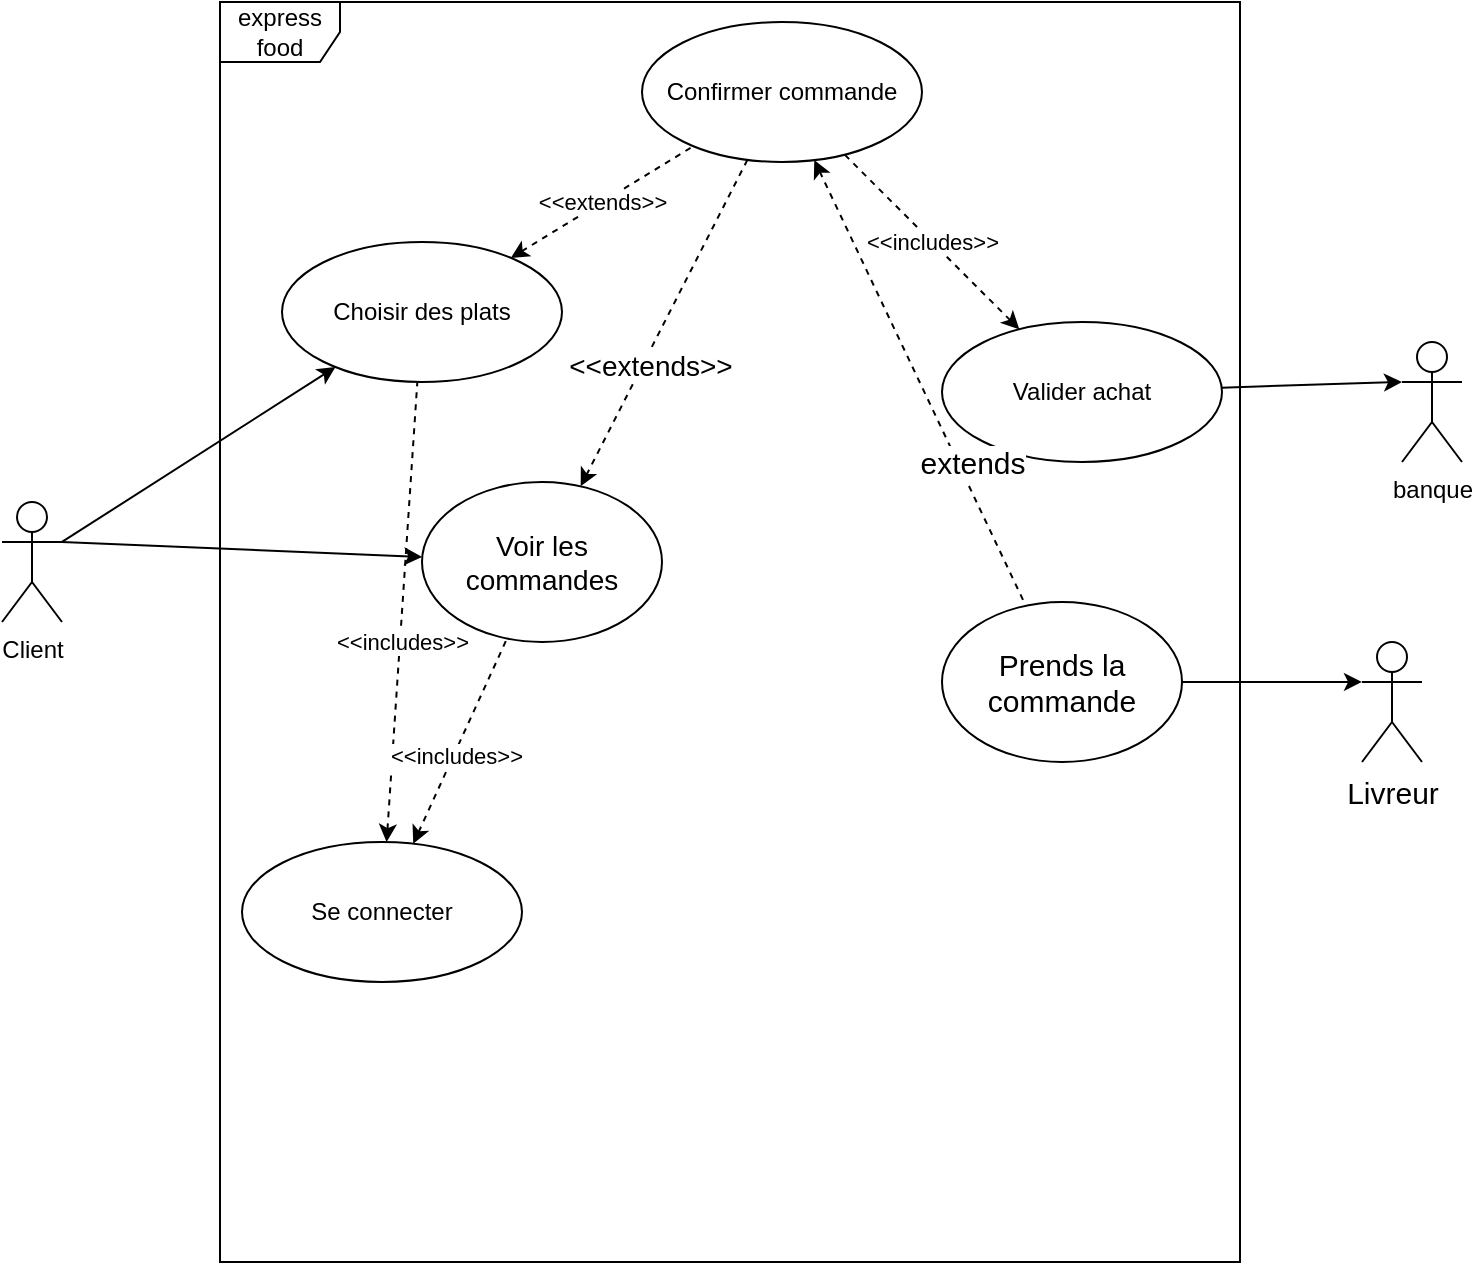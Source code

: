 <mxfile version="20.7.4" type="github" pages="4">
  <diagram id="i2iANbK01hYDNkAA648U" name="Main Use case">
    <mxGraphModel dx="2074" dy="1130" grid="1" gridSize="10" guides="1" tooltips="1" connect="1" arrows="1" fold="1" page="1" pageScale="1" pageWidth="827" pageHeight="1169" math="0" shadow="0">
      <root>
        <mxCell id="0" />
        <mxCell id="1" parent="0" />
        <mxCell id="WPbAcu-Nf7KmGmuH2XIX-1" value="express food" style="shape=umlFrame;whiteSpace=wrap;html=1;" parent="1" vertex="1">
          <mxGeometry x="159" y="120" width="510" height="630" as="geometry" />
        </mxCell>
        <mxCell id="WPbAcu-Nf7KmGmuH2XIX-2" value="Client" style="shape=umlActor;verticalLabelPosition=bottom;verticalAlign=top;html=1;" parent="1" vertex="1">
          <mxGeometry x="50" y="370" width="30" height="60" as="geometry" />
        </mxCell>
        <mxCell id="WPbAcu-Nf7KmGmuH2XIX-6" value="Choisir des plats" style="ellipse;whiteSpace=wrap;html=1;" parent="1" vertex="1">
          <mxGeometry x="190" y="240" width="140" height="70" as="geometry" />
        </mxCell>
        <mxCell id="WPbAcu-Nf7KmGmuH2XIX-8" value="Valider achat" style="ellipse;whiteSpace=wrap;html=1;" parent="1" vertex="1">
          <mxGeometry x="520" y="280" width="140" height="70" as="geometry" />
        </mxCell>
        <mxCell id="WPbAcu-Nf7KmGmuH2XIX-11" value="Confirmer commande" style="ellipse;whiteSpace=wrap;html=1;" parent="1" vertex="1">
          <mxGeometry x="370" y="130" width="140" height="70" as="geometry" />
        </mxCell>
        <mxCell id="WPbAcu-Nf7KmGmuH2XIX-14" value="Se connecter" style="ellipse;whiteSpace=wrap;html=1;" parent="1" vertex="1">
          <mxGeometry x="170" y="540" width="140" height="70" as="geometry" />
        </mxCell>
        <mxCell id="WPbAcu-Nf7KmGmuH2XIX-15" value="banque" style="shape=umlActor;verticalLabelPosition=bottom;verticalAlign=top;html=1;" parent="1" vertex="1">
          <mxGeometry x="750" y="290" width="30" height="60" as="geometry" />
        </mxCell>
        <mxCell id="WPbAcu-Nf7KmGmuH2XIX-18" value="" style="endArrow=classic;html=1;rounded=0;exitX=1;exitY=0.333;exitDx=0;exitDy=0;exitPerimeter=0;endFill=1;" parent="1" source="WPbAcu-Nf7KmGmuH2XIX-2" target="WPbAcu-Nf7KmGmuH2XIX-6" edge="1">
          <mxGeometry width="50" height="50" relative="1" as="geometry">
            <mxPoint x="150" y="320" as="sourcePoint" />
            <mxPoint x="242.652" y="501.092" as="targetPoint" />
          </mxGeometry>
        </mxCell>
        <mxCell id="WPbAcu-Nf7KmGmuH2XIX-19" value="" style="endArrow=none;html=1;rounded=0;exitX=0;exitY=0.333;exitDx=0;exitDy=0;exitPerimeter=0;endFill=0;startArrow=classic;startFill=1;" parent="1" source="WPbAcu-Nf7KmGmuH2XIX-15" target="WPbAcu-Nf7KmGmuH2XIX-8" edge="1">
          <mxGeometry width="50" height="50" relative="1" as="geometry">
            <mxPoint x="160" y="330" as="sourcePoint" />
            <mxPoint x="252.652" y="511.092" as="targetPoint" />
          </mxGeometry>
        </mxCell>
        <mxCell id="WPbAcu-Nf7KmGmuH2XIX-20" value="&amp;lt;&amp;lt;includes&amp;gt;&amp;gt;" style="endArrow=none;html=1;rounded=0;dashed=1;endFill=0;startArrow=classic;startFill=1;" parent="1" source="WPbAcu-Nf7KmGmuH2XIX-14" target="WPbAcu-Nf7KmGmuH2XIX-6" edge="1">
          <mxGeometry x="-0.13" y="-1" width="50" height="50" relative="1" as="geometry">
            <mxPoint x="50" y="600" as="sourcePoint" />
            <mxPoint x="100" y="550" as="targetPoint" />
            <mxPoint as="offset" />
          </mxGeometry>
        </mxCell>
        <mxCell id="WPbAcu-Nf7KmGmuH2XIX-21" value="&amp;lt;&amp;lt;includes&amp;gt;&amp;gt;" style="endArrow=none;html=1;rounded=0;dashed=1;endFill=0;startArrow=classic;startFill=1;" parent="1" source="WPbAcu-Nf7KmGmuH2XIX-8" target="WPbAcu-Nf7KmGmuH2XIX-11" edge="1">
          <mxGeometry width="50" height="50" relative="1" as="geometry">
            <mxPoint x="260" y="640" as="sourcePoint" />
            <mxPoint x="260" y="570" as="targetPoint" />
          </mxGeometry>
        </mxCell>
        <mxCell id="WPbAcu-Nf7KmGmuH2XIX-23" value="&amp;lt;&amp;lt;extends&amp;gt;&amp;gt;" style="endArrow=none;html=1;rounded=0;dashed=1;endFill=0;startArrow=classic;startFill=1;" parent="1" source="WPbAcu-Nf7KmGmuH2XIX-6" target="WPbAcu-Nf7KmGmuH2XIX-11" edge="1">
          <mxGeometry width="50" height="50" relative="1" as="geometry">
            <mxPoint x="330" y="675" as="sourcePoint" />
            <mxPoint x="490" y="675" as="targetPoint" />
          </mxGeometry>
        </mxCell>
        <mxCell id="B1BhM5AODhmCGD2LpbQk-2" value="Livreur" style="shape=umlActor;verticalLabelPosition=bottom;verticalAlign=top;html=1;outlineConnect=0;fontSize=15;" parent="1" vertex="1">
          <mxGeometry x="730" y="440" width="30" height="60" as="geometry" />
        </mxCell>
        <mxCell id="B1BhM5AODhmCGD2LpbQk-3" value="Prends la commande" style="ellipse;whiteSpace=wrap;html=1;fontSize=15;" parent="1" vertex="1">
          <mxGeometry x="520" y="420" width="120" height="80" as="geometry" />
        </mxCell>
        <mxCell id="B1BhM5AODhmCGD2LpbQk-4" value="" style="endArrow=none;html=1;rounded=0;dashed=1;fontSize=15;endFill=0;startArrow=classic;startFill=1;" parent="1" source="WPbAcu-Nf7KmGmuH2XIX-11" target="B1BhM5AODhmCGD2LpbQk-3" edge="1">
          <mxGeometry width="50" height="50" relative="1" as="geometry">
            <mxPoint x="520" y="350" as="sourcePoint" />
            <mxPoint x="570" y="300" as="targetPoint" />
          </mxGeometry>
        </mxCell>
        <mxCell id="B1BhM5AODhmCGD2LpbQk-5" value="extends" style="edgeLabel;html=1;align=center;verticalAlign=middle;resizable=0;points=[];fontSize=15;" parent="B1BhM5AODhmCGD2LpbQk-4" vertex="1" connectable="0">
          <mxGeometry x="0.518" y="3" relative="1" as="geometry">
            <mxPoint x="-4" y="-17" as="offset" />
          </mxGeometry>
        </mxCell>
        <mxCell id="B1BhM5AODhmCGD2LpbQk-6" value="" style="endArrow=classic;html=1;rounded=0;fontSize=15;entryX=0;entryY=0.333;entryDx=0;entryDy=0;entryPerimeter=0;endFill=1;" parent="1" source="B1BhM5AODhmCGD2LpbQk-3" target="B1BhM5AODhmCGD2LpbQk-2" edge="1">
          <mxGeometry width="50" height="50" relative="1" as="geometry">
            <mxPoint x="480" y="550" as="sourcePoint" />
            <mxPoint x="530" y="500" as="targetPoint" />
          </mxGeometry>
        </mxCell>
        <mxCell id="dlfMZQF5xn7IMmqw2VlK-4" value="Voir les commandes" style="ellipse;whiteSpace=wrap;html=1;fontSize=14;" parent="1" vertex="1">
          <mxGeometry x="260" y="360" width="120" height="80" as="geometry" />
        </mxCell>
        <mxCell id="dlfMZQF5xn7IMmqw2VlK-5" value="" style="endArrow=classic;html=1;rounded=0;fontSize=14;exitX=1;exitY=0.333;exitDx=0;exitDy=0;exitPerimeter=0;" parent="1" source="WPbAcu-Nf7KmGmuH2XIX-2" target="dlfMZQF5xn7IMmqw2VlK-4" edge="1">
          <mxGeometry width="50" height="50" relative="1" as="geometry">
            <mxPoint x="30" y="590" as="sourcePoint" />
            <mxPoint x="80" y="540" as="targetPoint" />
          </mxGeometry>
        </mxCell>
        <mxCell id="dlfMZQF5xn7IMmqw2VlK-6" value="" style="endArrow=classic;html=1;rounded=0;fontSize=14;dashed=1;" parent="1" source="WPbAcu-Nf7KmGmuH2XIX-11" target="dlfMZQF5xn7IMmqw2VlK-4" edge="1">
          <mxGeometry width="50" height="50" relative="1" as="geometry">
            <mxPoint x="390" y="330" as="sourcePoint" />
            <mxPoint x="440" y="280" as="targetPoint" />
          </mxGeometry>
        </mxCell>
        <mxCell id="dlfMZQF5xn7IMmqw2VlK-7" value="&amp;lt;&amp;lt;extends&amp;gt;&amp;gt;" style="edgeLabel;html=1;align=center;verticalAlign=middle;resizable=0;points=[];fontSize=14;" parent="dlfMZQF5xn7IMmqw2VlK-6" vertex="1" connectable="0">
          <mxGeometry x="0.244" y="3" relative="1" as="geometry">
            <mxPoint as="offset" />
          </mxGeometry>
        </mxCell>
        <mxCell id="Zj38T6z4LHw6pQWL28sA-1" value="&amp;lt;&amp;lt;includes&amp;gt;&amp;gt;" style="endArrow=none;html=1;rounded=0;dashed=1;endFill=0;startArrow=classic;startFill=1;" parent="1" source="WPbAcu-Nf7KmGmuH2XIX-14" target="dlfMZQF5xn7IMmqw2VlK-4" edge="1">
          <mxGeometry x="-0.13" y="-1" width="50" height="50" relative="1" as="geometry">
            <mxPoint x="252.244" y="550.018" as="sourcePoint" />
            <mxPoint x="267.668" y="319.981" as="targetPoint" />
            <mxPoint as="offset" />
          </mxGeometry>
        </mxCell>
      </root>
    </mxGraphModel>
  </diagram>
  <diagram id="Vbr8HSNDoBKroeNeDESG" name="Creer une commande">
    <mxGraphModel dx="2074" dy="1130" grid="1" gridSize="10" guides="1" tooltips="1" connect="1" arrows="1" fold="1" page="1" pageScale="1" pageWidth="827" pageHeight="1169" math="0" shadow="0">
      <root>
        <mxCell id="0" />
        <mxCell id="1" parent="0" />
        <mxCell id="pweK3UDJ_hugtWgN-rMh-1" value="Client" style="shape=umlActor;verticalLabelPosition=bottom;verticalAlign=top;html=1;outlineConnect=0;" parent="1" vertex="1">
          <mxGeometry x="70" y="320" width="30" height="60" as="geometry" />
        </mxCell>
        <mxCell id="pweK3UDJ_hugtWgN-rMh-2" value="expressFood" style="swimlane;whiteSpace=wrap;html=1;" parent="1" vertex="1">
          <mxGeometry x="160" y="40" width="490" height="580" as="geometry">
            <mxRectangle x="160" y="40" width="120" height="30" as="alternateBounds" />
          </mxGeometry>
        </mxCell>
        <mxCell id="pweK3UDJ_hugtWgN-rMh-3" value="se connecter" style="ellipse;whiteSpace=wrap;html=1;" parent="pweK3UDJ_hugtWgN-rMh-2" vertex="1">
          <mxGeometry x="50" y="80" width="140" height="70" as="geometry" />
        </mxCell>
        <mxCell id="pweK3UDJ_hugtWgN-rMh-4" value="&amp;lt;&amp;lt;extends&amp;gt;&amp;gt;" style="edgeStyle=orthogonalEdgeStyle;rounded=0;orthogonalLoop=1;jettySize=auto;html=1;dashed=1;" parent="pweK3UDJ_hugtWgN-rMh-2" source="pweK3UDJ_hugtWgN-rMh-7" target="pweK3UDJ_hugtWgN-rMh-6" edge="1">
          <mxGeometry relative="1" as="geometry">
            <mxPoint x="160" y="390" as="targetPoint" />
          </mxGeometry>
        </mxCell>
        <mxCell id="pweK3UDJ_hugtWgN-rMh-5" value="&amp;lt;&amp;lt;extends&amp;gt;&amp;gt;" style="edgeStyle=none;rounded=0;orthogonalLoop=1;jettySize=auto;html=1;dashed=1;exitX=0.371;exitY=0;exitDx=0;exitDy=0;exitPerimeter=0;" parent="pweK3UDJ_hugtWgN-rMh-2" source="pweK3UDJ_hugtWgN-rMh-9" target="pweK3UDJ_hugtWgN-rMh-6" edge="1">
          <mxGeometry relative="1" as="geometry">
            <mxPoint x="270" y="330" as="sourcePoint" />
          </mxGeometry>
        </mxCell>
        <mxCell id="pweK3UDJ_hugtWgN-rMh-6" value="Créer une commande" style="ellipse;whiteSpace=wrap;html=1;" parent="pweK3UDJ_hugtWgN-rMh-2" vertex="1">
          <mxGeometry x="50" y="270" width="140" height="70" as="geometry" />
        </mxCell>
        <mxCell id="pweK3UDJ_hugtWgN-rMh-7" value="creer une nouvelle adresse de livraison" style="ellipse;whiteSpace=wrap;html=1;" parent="pweK3UDJ_hugtWgN-rMh-2" vertex="1">
          <mxGeometry x="50" y="460" width="140" height="70" as="geometry" />
        </mxCell>
        <mxCell id="pweK3UDJ_hugtWgN-rMh-8" value="&amp;lt;&amp;lt;includes&amp;gt;&amp;gt;" style="endArrow=classic;html=1;rounded=0;dashed=1;exitX=0.5;exitY=0;exitDx=0;exitDy=0;" parent="pweK3UDJ_hugtWgN-rMh-2" source="pweK3UDJ_hugtWgN-rMh-6" target="pweK3UDJ_hugtWgN-rMh-3" edge="1">
          <mxGeometry width="50" height="50" relative="1" as="geometry">
            <mxPoint x="240" y="200" as="sourcePoint" />
            <mxPoint x="50" y="190" as="targetPoint" />
          </mxGeometry>
        </mxCell>
        <mxCell id="pweK3UDJ_hugtWgN-rMh-9" value="reprendre une commande en cours" style="ellipse;whiteSpace=wrap;html=1;" parent="pweK3UDJ_hugtWgN-rMh-2" vertex="1">
          <mxGeometry x="240" y="460" width="140" height="70" as="geometry" />
        </mxCell>
        <mxCell id="pweK3UDJ_hugtWgN-rMh-11" value="Choisir l&#39;adresse de livraison" style="ellipse;whiteSpace=wrap;html=1;" parent="pweK3UDJ_hugtWgN-rMh-2" vertex="1">
          <mxGeometry x="230" y="80" width="140" height="70" as="geometry" />
        </mxCell>
        <mxCell id="pweK3UDJ_hugtWgN-rMh-12" value="&amp;lt;&amp;lt;includes&amp;gt;&amp;gt;" style="endArrow=classic;html=1;rounded=0;dashed=1;" parent="pweK3UDJ_hugtWgN-rMh-2" source="pweK3UDJ_hugtWgN-rMh-6" target="pweK3UDJ_hugtWgN-rMh-11" edge="1">
          <mxGeometry width="50" height="50" relative="1" as="geometry">
            <mxPoint x="350" y="250" as="sourcePoint" />
            <mxPoint x="270" y="270" as="targetPoint" />
          </mxGeometry>
        </mxCell>
        <mxCell id="pweK3UDJ_hugtWgN-rMh-10" value="" style="endArrow=classic;html=1;rounded=0;exitX=1;exitY=0.333;exitDx=0;exitDy=0;exitPerimeter=0;entryX=0;entryY=0.5;entryDx=0;entryDy=0;" parent="1" source="pweK3UDJ_hugtWgN-rMh-1" target="pweK3UDJ_hugtWgN-rMh-6" edge="1">
          <mxGeometry width="50" height="50" relative="1" as="geometry">
            <mxPoint x="70" y="260" as="sourcePoint" />
            <mxPoint x="120" y="210" as="targetPoint" />
          </mxGeometry>
        </mxCell>
        <mxCell id="blRlTUcuWq84NpqGagan-1" value="Créer une commande" style="text;html=1;strokeColor=none;fillColor=none;align=center;verticalAlign=middle;whiteSpace=wrap;rounded=0;" parent="1" vertex="1">
          <mxGeometry x="260" width="340" height="30" as="geometry" />
        </mxCell>
      </root>
    </mxGraphModel>
  </diagram>
  <diagram id="u4Pun7L2qdL3AVSLdMft" name="ajouter plat du jour">
    <mxGraphModel dx="2074" dy="1130" grid="1" gridSize="10" guides="1" tooltips="1" connect="1" arrows="1" fold="1" page="1" pageScale="1" pageWidth="1169" pageHeight="827" math="0" shadow="0">
      <root>
        <mxCell id="0" />
        <mxCell id="1" parent="0" />
        <mxCell id="M16fj-CEml5ffAeNcaUB-1" value="express food" style="shape=umlFrame;whiteSpace=wrap;html=1;" parent="1" vertex="1">
          <mxGeometry x="180" y="70" width="520" height="510" as="geometry" />
        </mxCell>
        <mxCell id="M16fj-CEml5ffAeNcaUB-3" value="Lister les plats du jour dans la commande" style="ellipse;whiteSpace=wrap;html=1;fontSize=14;" parent="1" vertex="1">
          <mxGeometry x="340" y="80" width="160" height="70" as="geometry" />
        </mxCell>
        <mxCell id="M16fj-CEml5ffAeNcaUB-4" value="Client" style="shape=umlActor;verticalLabelPosition=bottom;verticalAlign=top;html=1;" parent="1" vertex="1">
          <mxGeometry x="80" y="290" width="30" height="60" as="geometry" />
        </mxCell>
        <mxCell id="M16fj-CEml5ffAeNcaUB-5" value="Lister les plat du jour" style="ellipse;whiteSpace=wrap;html=1;fontSize=15;" parent="1" vertex="1">
          <mxGeometry x="220" y="220" width="140" height="70" as="geometry" />
        </mxCell>
        <mxCell id="M16fj-CEml5ffAeNcaUB-6" value="" style="endArrow=none;endFill=0;endSize=12;html=1;rounded=0;entryX=0;entryY=0.333;entryDx=0;entryDy=0;entryPerimeter=0;startArrow=classic;startFill=1;" parent="1" source="M16fj-CEml5ffAeNcaUB-5" target="M16fj-CEml5ffAeNcaUB-4" edge="1">
          <mxGeometry width="160" relative="1" as="geometry">
            <mxPoint x="720" y="120" as="sourcePoint" />
            <mxPoint x="880" y="120" as="targetPoint" />
          </mxGeometry>
        </mxCell>
        <mxCell id="M16fj-CEml5ffAeNcaUB-7" value="" style="endArrow=classic;html=1;rounded=0;fontSize=16;dashed=1;endFill=1;" parent="1" source="M16fj-CEml5ffAeNcaUB-3" target="M16fj-CEml5ffAeNcaUB-5" edge="1">
          <mxGeometry width="50" height="50" relative="1" as="geometry">
            <mxPoint x="357.018" y="315.294" as="sourcePoint" />
            <mxPoint x="482.9" y="214.68" as="targetPoint" />
            <Array as="points" />
          </mxGeometry>
        </mxCell>
        <mxCell id="M16fj-CEml5ffAeNcaUB-8" value="&lt;font style=&quot;font-size: 12px;&quot;&gt;&amp;lt;&amp;lt;extends&amp;gt;&amp;gt;&lt;/font&gt;" style="edgeLabel;html=1;align=center;verticalAlign=middle;resizable=0;points=[];fontSize=16;" parent="M16fj-CEml5ffAeNcaUB-7" vertex="1" connectable="0">
          <mxGeometry x="0.309" y="1" relative="1" as="geometry">
            <mxPoint x="42" y="-8" as="offset" />
          </mxGeometry>
        </mxCell>
        <mxCell id="M16fj-CEml5ffAeNcaUB-9" value="Commander un plat du jour" style="ellipse;whiteSpace=wrap;html=1;fontSize=14;" parent="1" vertex="1">
          <mxGeometry x="220" y="380" width="140" height="80" as="geometry" />
        </mxCell>
        <mxCell id="M16fj-CEml5ffAeNcaUB-10" value="" style="endArrow=classic;html=1;rounded=0;fontSize=14;exitX=1;exitY=0.333;exitDx=0;exitDy=0;exitPerimeter=0;" parent="1" source="M16fj-CEml5ffAeNcaUB-4" target="M16fj-CEml5ffAeNcaUB-9" edge="1">
          <mxGeometry width="50" height="50" relative="1" as="geometry">
            <mxPoint x="100" y="510" as="sourcePoint" />
            <mxPoint x="150" y="460" as="targetPoint" />
          </mxGeometry>
        </mxCell>
        <mxCell id="M16fj-CEml5ffAeNcaUB-15" value="Filtrer les plats du jour disponibles" style="ellipse;whiteSpace=wrap;html=1;fontSize=14;" parent="1" vertex="1">
          <mxGeometry x="520" y="210" width="150" height="80" as="geometry" />
        </mxCell>
        <mxCell id="M16fj-CEml5ffAeNcaUB-16" value="&amp;lt;&amp;lt;includes&amp;gt;&amp;gt;" style="endArrow=classic;html=1;rounded=0;dashed=1;fontSize=14;" parent="1" source="M16fj-CEml5ffAeNcaUB-5" target="M16fj-CEml5ffAeNcaUB-15" edge="1">
          <mxGeometry x="-0.063" y="10" width="50" height="50" relative="1" as="geometry">
            <mxPoint x="-40" y="460" as="sourcePoint" />
            <mxPoint x="10" y="410" as="targetPoint" />
            <mxPoint as="offset" />
          </mxGeometry>
        </mxCell>
        <mxCell id="pWrokqa3uOGOOEeKD7bU-3" value="Créer une commande&amp;nbsp;" style="ellipse;whiteSpace=wrap;html=1;fontSize=14;" parent="1" vertex="1">
          <mxGeometry x="525" y="380" width="145" height="80" as="geometry" />
        </mxCell>
        <mxCell id="iJVW2OmTgYiEDKoe55yX-2" value="&amp;lt;&amp;lt;includes&amp;gt;&amp;gt;" style="endArrow=classic;html=1;rounded=0;dashed=1;fontSize=14;" parent="1" source="M16fj-CEml5ffAeNcaUB-9" target="pWrokqa3uOGOOEeKD7bU-3" edge="1">
          <mxGeometry x="-0.063" y="10" width="50" height="50" relative="1" as="geometry">
            <mxPoint x="378.105" y="283.089" as="sourcePoint" />
            <mxPoint x="571.97" y="306.754" as="targetPoint" />
            <mxPoint as="offset" />
          </mxGeometry>
        </mxCell>
        <mxCell id="Aljpsmn6d8F5tdVl6rZc-1" value="Ajout d&#39;un plat du jour" style="text;html=1;strokeColor=none;fillColor=none;align=center;verticalAlign=middle;whiteSpace=wrap;rounded=0;" parent="1" vertex="1">
          <mxGeometry x="300" y="20" width="400" height="30" as="geometry" />
        </mxCell>
      </root>
    </mxGraphModel>
  </diagram>
  <diagram id="yuczz4x9PpKyR1N9XHPR" name="Livraison de commande">
    <mxGraphModel dx="2074" dy="1130" grid="1" gridSize="10" guides="1" tooltips="1" connect="1" arrows="1" fold="1" page="1" pageScale="1" pageWidth="827" pageHeight="1169" math="0" shadow="0">
      <root>
        <mxCell id="0" />
        <mxCell id="1" parent="0" />
        <mxCell id="LnqLCXmZ8k50j1TZeZXA-1" value="Food Express" style="swimlane;whiteSpace=wrap;html=1;direction=east;" parent="1" vertex="1">
          <mxGeometry x="240" y="60" width="720" height="830" as="geometry" />
        </mxCell>
        <mxCell id="LnqLCXmZ8k50j1TZeZXA-2" value="Valider la commande" style="ellipse;whiteSpace=wrap;html=1;fontSize=17;" parent="LnqLCXmZ8k50j1TZeZXA-1" vertex="1">
          <mxGeometry x="130" y="260" width="140" height="70" as="geometry" />
        </mxCell>
        <mxCell id="LnqLCXmZ8k50j1TZeZXA-3" value="Vérifier l&#39;estimated time of arrival" style="ellipse;whiteSpace=wrap;html=1;fontSize=17;" parent="LnqLCXmZ8k50j1TZeZXA-1" vertex="1">
          <mxGeometry x="130" y="440" width="140" height="70" as="geometry" />
        </mxCell>
        <mxCell id="LnqLCXmZ8k50j1TZeZXA-4" value="Valider la livraison" style="ellipse;whiteSpace=wrap;html=1;fontSize=17;" parent="LnqLCXmZ8k50j1TZeZXA-1" vertex="1">
          <mxGeometry x="130" y="690" width="140" height="70" as="geometry" />
        </mxCell>
        <mxCell id="LnqLCXmZ8k50j1TZeZXA-5" value="Vérifier le paiement" style="ellipse;whiteSpace=wrap;html=1;fontSize=17;" parent="LnqLCXmZ8k50j1TZeZXA-1" vertex="1">
          <mxGeometry x="500" y="110" width="140" height="70" as="geometry" />
        </mxCell>
        <mxCell id="LnqLCXmZ8k50j1TZeZXA-6" value="&amp;lt;&amp;lt;includes&amp;gt;&amp;gt;" style="endArrow=classic;html=1;rounded=0;fontSize=17;dashed=1;" parent="LnqLCXmZ8k50j1TZeZXA-1" source="LnqLCXmZ8k50j1TZeZXA-2" target="LnqLCXmZ8k50j1TZeZXA-5" edge="1">
          <mxGeometry width="50" height="50" relative="1" as="geometry">
            <mxPoint x="250" y="96" as="sourcePoint" />
            <mxPoint x="350" y="211" as="targetPoint" />
          </mxGeometry>
        </mxCell>
        <mxCell id="LnqLCXmZ8k50j1TZeZXA-7" value="Atribuer un livreur" style="ellipse;whiteSpace=wrap;html=1;fontSize=17;" parent="LnqLCXmZ8k50j1TZeZXA-1" vertex="1">
          <mxGeometry x="500" y="260" width="140" height="70" as="geometry" />
        </mxCell>
        <mxCell id="LnqLCXmZ8k50j1TZeZXA-8" value="&amp;lt;&amp;lt;includes&amp;gt;&amp;gt;" style="endArrow=classic;html=1;rounded=0;fontSize=17;dashed=1;" parent="LnqLCXmZ8k50j1TZeZXA-1" source="LnqLCXmZ8k50j1TZeZXA-2" target="LnqLCXmZ8k50j1TZeZXA-7" edge="1">
          <mxGeometry x="0.139" y="-8" width="50" height="50" relative="1" as="geometry">
            <mxPoint x="245" y="290" as="sourcePoint" />
            <mxPoint x="340" y="236" as="targetPoint" />
            <mxPoint as="offset" />
          </mxGeometry>
        </mxCell>
        <mxCell id="LnqLCXmZ8k50j1TZeZXA-9" value="obtenir la position du livreur" style="ellipse;whiteSpace=wrap;html=1;fontSize=17;" parent="LnqLCXmZ8k50j1TZeZXA-1" vertex="1">
          <mxGeometry x="500" y="440" width="140" height="70" as="geometry" />
        </mxCell>
        <mxCell id="LnqLCXmZ8k50j1TZeZXA-10" value="&amp;lt;&amp;lt;includes&amp;gt;&amp;gt;" style="endArrow=classic;html=1;rounded=0;fontSize=17;dashed=1;" parent="LnqLCXmZ8k50j1TZeZXA-1" source="LnqLCXmZ8k50j1TZeZXA-3" target="LnqLCXmZ8k50j1TZeZXA-9" edge="1">
          <mxGeometry x="-0.061" y="2" width="50" height="50" relative="1" as="geometry">
            <mxPoint x="275" y="410" as="sourcePoint" />
            <mxPoint x="300" y="390" as="targetPoint" />
            <mxPoint as="offset" />
          </mxGeometry>
        </mxCell>
        <mxCell id="LnqLCXmZ8k50j1TZeZXA-11" value="notifier d&#39;une livraison non conforme" style="ellipse;whiteSpace=wrap;html=1;fontSize=17;" parent="LnqLCXmZ8k50j1TZeZXA-1" vertex="1">
          <mxGeometry x="314" y="540" width="140" height="70" as="geometry" />
        </mxCell>
        <mxCell id="LnqLCXmZ8k50j1TZeZXA-12" value="&amp;lt;&amp;lt;extends&amp;gt;&amp;gt;" style="endArrow=classic;html=1;rounded=0;dashed=1;fontSize=17;" parent="LnqLCXmZ8k50j1TZeZXA-1" source="LnqLCXmZ8k50j1TZeZXA-11" target="LnqLCXmZ8k50j1TZeZXA-4" edge="1">
          <mxGeometry x="0.04" y="16" width="50" height="50" relative="1" as="geometry">
            <mxPoint x="195" y="450" as="sourcePoint" />
            <mxPoint x="250" y="520" as="targetPoint" />
            <mxPoint as="offset" />
          </mxGeometry>
        </mxCell>
        <mxCell id="LjZCZtuHNqRf8vAfNCQy-2" value="Créer une commande" style="ellipse;whiteSpace=wrap;html=1;fontSize=17;" parent="LnqLCXmZ8k50j1TZeZXA-1" vertex="1">
          <mxGeometry x="130" y="40" width="140" height="70" as="geometry" />
        </mxCell>
        <mxCell id="LjZCZtuHNqRf8vAfNCQy-3" value="&amp;lt;&amp;lt;includes&amp;gt;&amp;gt;" style="endArrow=classic;html=1;rounded=0;fontSize=17;dashed=1;" parent="LnqLCXmZ8k50j1TZeZXA-1" source="LnqLCXmZ8k50j1TZeZXA-2" target="LjZCZtuHNqRf8vAfNCQy-2" edge="1">
          <mxGeometry x="-0.233" y="-39" width="50" height="50" relative="1" as="geometry">
            <mxPoint x="20" y="420" as="sourcePoint" />
            <mxPoint x="170" y="420" as="targetPoint" />
            <mxPoint as="offset" />
          </mxGeometry>
        </mxCell>
        <mxCell id="q0ggclLJbYUZgPSvkexS-2" value="Livrer la commande" style="ellipse;whiteSpace=wrap;html=1;fontSize=17;" parent="LnqLCXmZ8k50j1TZeZXA-1" vertex="1">
          <mxGeometry x="500" y="690" width="140" height="70" as="geometry" />
        </mxCell>
        <mxCell id="q0ggclLJbYUZgPSvkexS-4" value="&amp;lt;&amp;lt;includes&amp;gt;&amp;gt;" style="endArrow=classic;html=1;rounded=0;fontSize=17;dashed=1;" parent="LnqLCXmZ8k50j1TZeZXA-1" source="q0ggclLJbYUZgPSvkexS-2" target="LnqLCXmZ8k50j1TZeZXA-4" edge="1">
          <mxGeometry x="-0.061" y="2" width="50" height="50" relative="1" as="geometry">
            <mxPoint x="245.828" y="525.002" as="sourcePoint" />
            <mxPoint x="460.003" y="552.036" as="targetPoint" />
            <mxPoint as="offset" />
          </mxGeometry>
        </mxCell>
        <mxCell id="LnqLCXmZ8k50j1TZeZXA-13" value="Client" style="shape=umlActor;verticalLabelPosition=bottom;verticalAlign=top;html=1;outlineConnect=0;" parent="1" vertex="1">
          <mxGeometry x="120" y="320" width="30" height="60" as="geometry" />
        </mxCell>
        <mxCell id="LnqLCXmZ8k50j1TZeZXA-14" value="" style="endArrow=classic;html=1;rounded=0;fontSize=14;exitX=1;exitY=0.333;exitDx=0;exitDy=0;exitPerimeter=0;" parent="1" source="LnqLCXmZ8k50j1TZeZXA-13" target="LnqLCXmZ8k50j1TZeZXA-2" edge="1">
          <mxGeometry width="50" height="50" relative="1" as="geometry">
            <mxPoint x="140" y="630" as="sourcePoint" />
            <mxPoint x="380" y="190" as="targetPoint" />
          </mxGeometry>
        </mxCell>
        <mxCell id="LnqLCXmZ8k50j1TZeZXA-15" value="" style="endArrow=classic;html=1;rounded=0;fontSize=17;" parent="1" target="LnqLCXmZ8k50j1TZeZXA-3" edge="1">
          <mxGeometry width="50" height="50" relative="1" as="geometry">
            <mxPoint x="150" y="340" as="sourcePoint" />
            <mxPoint x="270" y="380" as="targetPoint" />
          </mxGeometry>
        </mxCell>
        <mxCell id="LnqLCXmZ8k50j1TZeZXA-16" value="" style="endArrow=classic;html=1;rounded=0;fontSize=17;" parent="1" source="LnqLCXmZ8k50j1TZeZXA-4" edge="1">
          <mxGeometry width="50" height="50" relative="1" as="geometry">
            <mxPoint x="160" y="530" as="sourcePoint" />
            <mxPoint x="150" y="340" as="targetPoint" />
            <Array as="points" />
          </mxGeometry>
        </mxCell>
        <mxCell id="LnqLCXmZ8k50j1TZeZXA-17" value="Bank" style="shape=umlActor;verticalLabelPosition=bottom;verticalAlign=top;html=1;fontSize=17;" parent="1" vertex="1">
          <mxGeometry x="990" y="80" width="30" height="60" as="geometry" />
        </mxCell>
        <mxCell id="LnqLCXmZ8k50j1TZeZXA-18" value="Livreur" style="shape=umlActor;verticalLabelPosition=bottom;verticalAlign=top;html=1;fontSize=17;" parent="1" vertex="1">
          <mxGeometry x="990" y="340" width="30" height="60" as="geometry" />
        </mxCell>
        <mxCell id="LnqLCXmZ8k50j1TZeZXA-19" value="" style="endArrow=classic;html=1;rounded=0;fontSize=17;entryX=1;entryY=0.333;entryDx=0;entryDy=0;entryPerimeter=0;" parent="1" source="LnqLCXmZ8k50j1TZeZXA-5" target="LnqLCXmZ8k50j1TZeZXA-17" edge="1">
          <mxGeometry width="50" height="50" relative="1" as="geometry">
            <mxPoint x="40" y="210" as="sourcePoint" />
            <mxPoint x="90" y="160" as="targetPoint" />
          </mxGeometry>
        </mxCell>
        <mxCell id="LnqLCXmZ8k50j1TZeZXA-20" value="" style="endArrow=classic;html=1;rounded=0;fontSize=17;entryX=0;entryY=0.333;entryDx=0;entryDy=0;entryPerimeter=0;" parent="1" source="LnqLCXmZ8k50j1TZeZXA-7" target="LnqLCXmZ8k50j1TZeZXA-18" edge="1">
          <mxGeometry width="50" height="50" relative="1" as="geometry">
            <mxPoint x="830" y="360" as="sourcePoint" />
            <mxPoint x="880" y="310" as="targetPoint" />
          </mxGeometry>
        </mxCell>
        <mxCell id="LnqLCXmZ8k50j1TZeZXA-21" value="" style="endArrow=classic;html=1;rounded=0;fontSize=17;entryX=0;entryY=0.333;entryDx=0;entryDy=0;entryPerimeter=0;" parent="1" source="LnqLCXmZ8k50j1TZeZXA-9" target="LnqLCXmZ8k50j1TZeZXA-18" edge="1">
          <mxGeometry width="50" height="50" relative="1" as="geometry">
            <mxPoint x="1050" y="350" as="sourcePoint" />
            <mxPoint x="980" y="100" as="targetPoint" />
          </mxGeometry>
        </mxCell>
        <mxCell id="YOH_G2RgX_PyZ7Hr7mMe-1" value="Livraison de commande" style="text;html=1;strokeColor=none;fillColor=none;align=center;verticalAlign=middle;whiteSpace=wrap;rounded=0;" parent="1" vertex="1">
          <mxGeometry x="480" y="10" width="410" height="30" as="geometry" />
        </mxCell>
        <mxCell id="q0ggclLJbYUZgPSvkexS-3" value="" style="endArrow=classic;html=1;rounded=0;fontSize=17;" parent="1" target="q0ggclLJbYUZgPSvkexS-2" edge="1">
          <mxGeometry width="50" height="50" relative="1" as="geometry">
            <mxPoint x="990" y="360" as="sourcePoint" />
            <mxPoint x="1200" y="530" as="targetPoint" />
          </mxGeometry>
        </mxCell>
      </root>
    </mxGraphModel>
  </diagram>
</mxfile>
